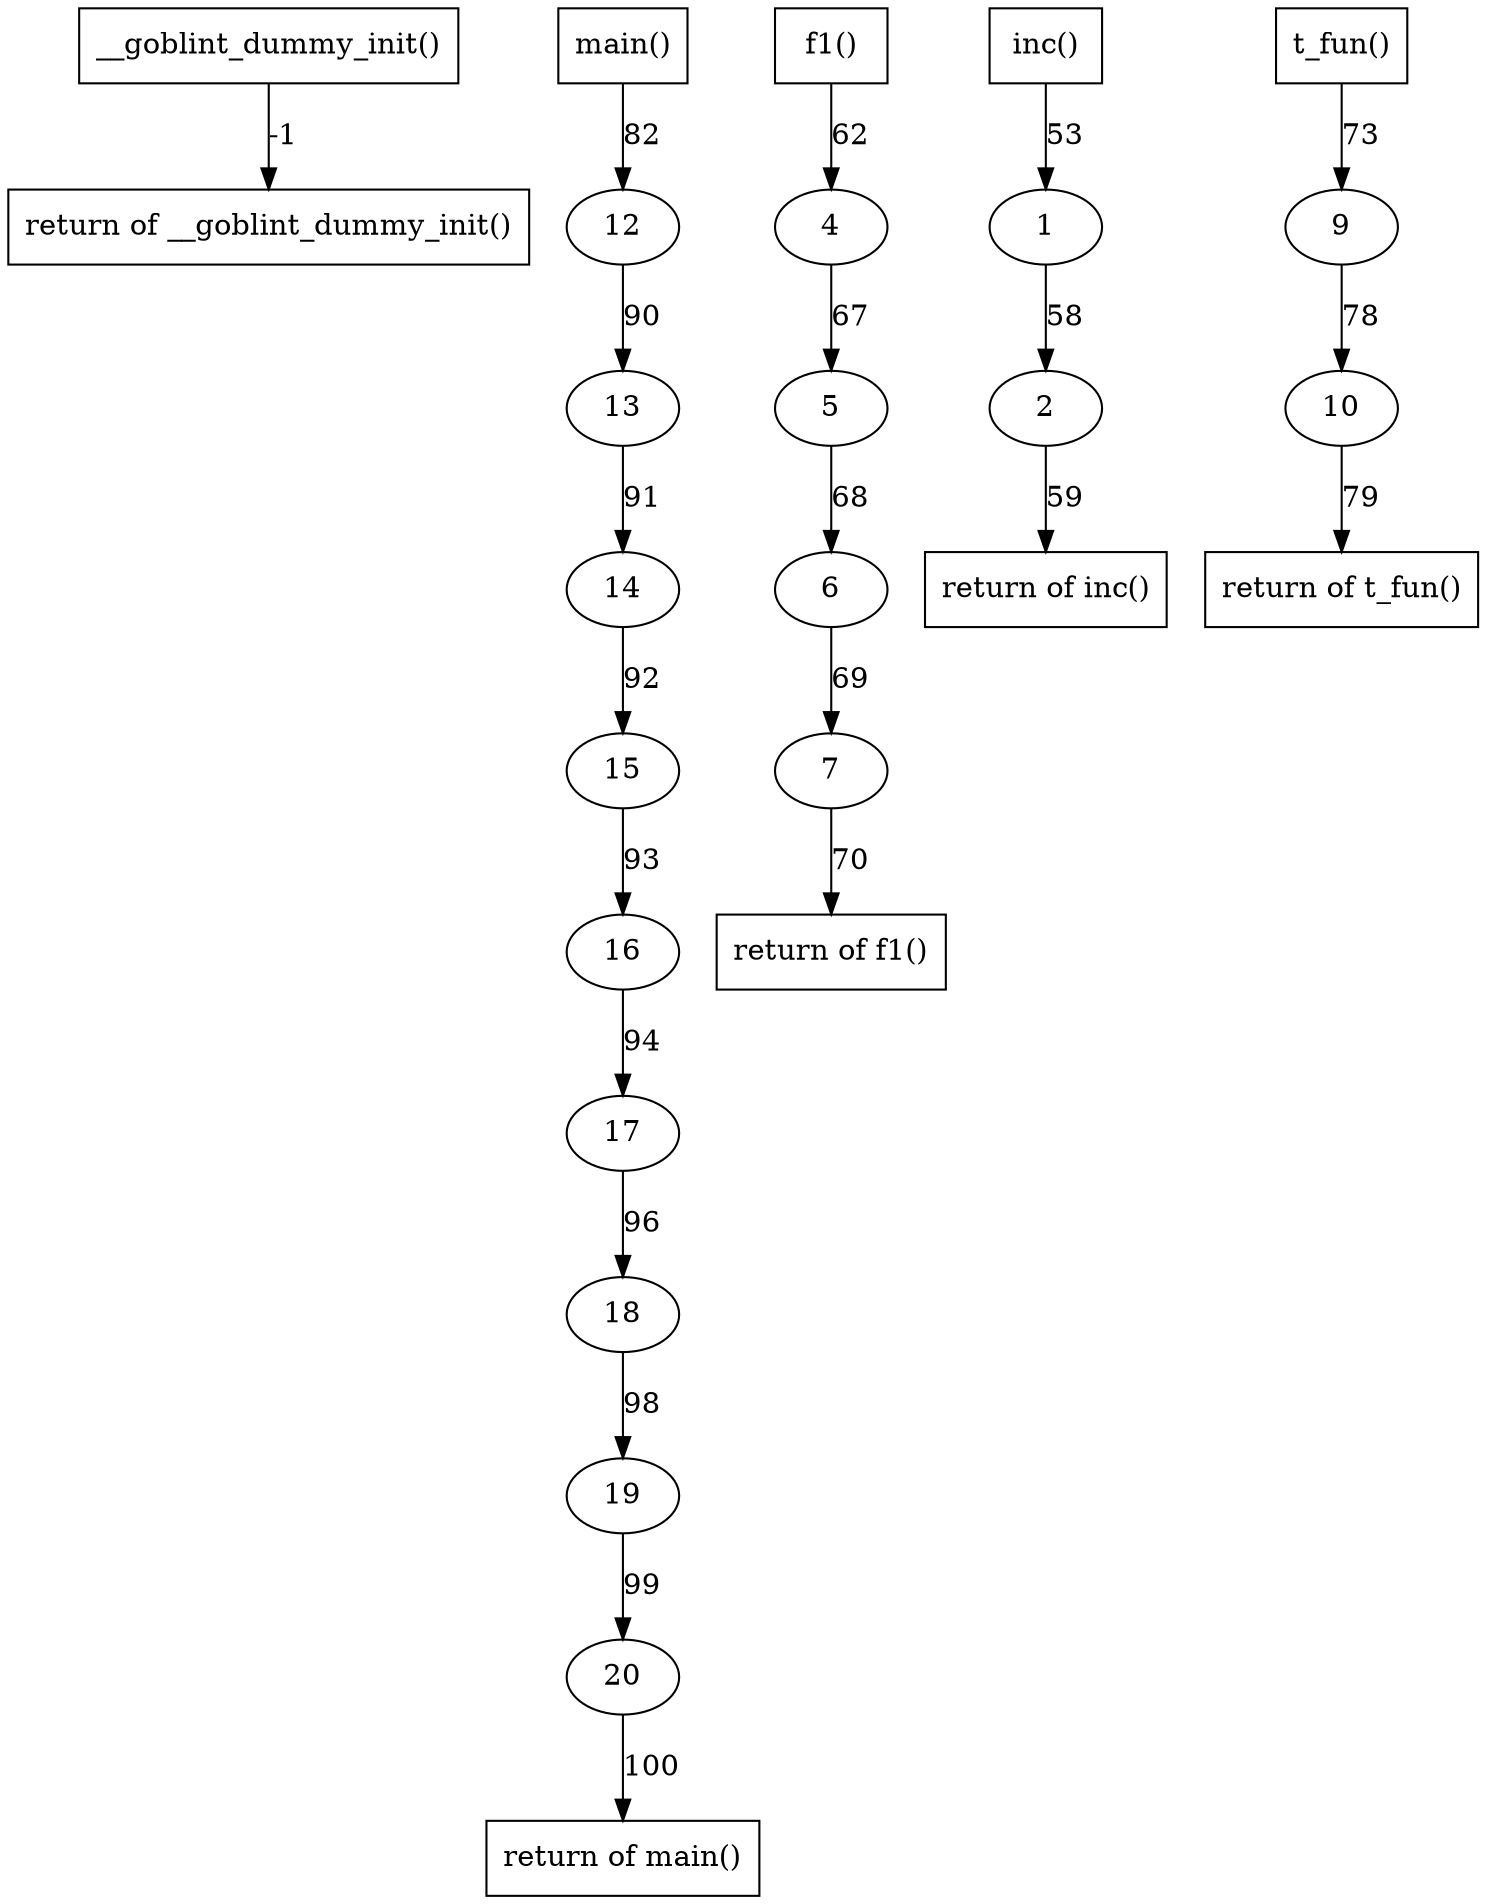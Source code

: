 digraph cfg {
	node [];
	fun3 -> ret3 [label = "-1"] ;
	18 -> 19 [label = "98"] ;
	13 -> 14 [label = "91"] ;
	4 -> 5 [label = "67"] ;
	1 -> 2 [label = "58"] ;
	7 -> ret345 [label = "70"] ;
	17 -> 18 [label = "96"] ;
	20 -> ret351 [label = "100"] ;
	fun351 -> 12 [label = "82"] ;
	fun348 -> 9 [label = "73"] ;
	fun345 -> 4 [label = "62"] ;
	12 -> 13 [label = "90"] ;
	15 -> 16 [label = "93"] ;
	6 -> 7 [label = "69"] ;
	14 -> 15 [label = "92"] ;
	9 -> 10 [label = "78"] ;
	16 -> 17 [label = "94"] ;
	fun342 -> 1 [label = "53"] ;
	2 -> ret342 [label = "59"] ;
	19 -> 20 [label = "99"] ;
	10 -> ret348 [label = "79"] ;
	5 -> 6 [label = "68"] ;
	fun351 [label="main()",shape=box];
	ret3 [label="return of __goblint_dummy_init()",shape=box];
	fun342 [label="inc()",shape=box];
	19 [];
	14 [];
	5 [];
	2 [];
	ret345 [label="return of f1()",shape=box];
	18 [];
	fun348 [label="t_fun()",shape=box];
	12 [];
	ret351 [label="return of main()",shape=box];
	9 [];
	fun345 [label="f1()",shape=box];
	4 [];
	13 [];
	16 [];
	7 [];
	10 [];
	15 [];
	17 [];
	fun3 [label="__goblint_dummy_init()",shape=box];
	1 [];
	ret342 [label="return of inc()",shape=box];
	20 [];
	ret348 [label="return of t_fun()",shape=box];
	6 [];
}
